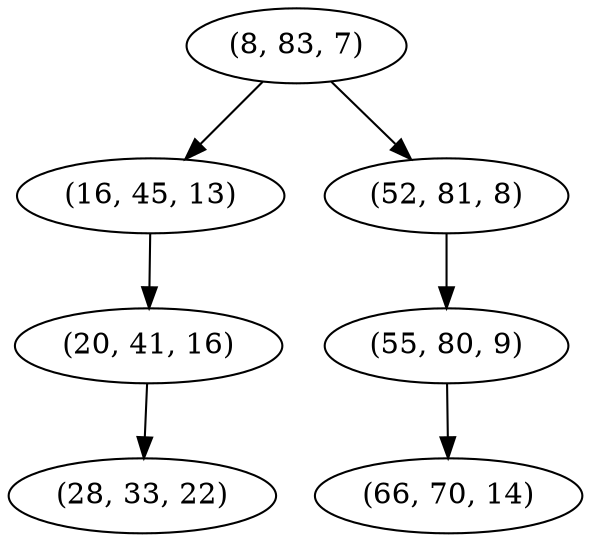 digraph tree {
    "(8, 83, 7)";
    "(16, 45, 13)";
    "(20, 41, 16)";
    "(28, 33, 22)";
    "(52, 81, 8)";
    "(55, 80, 9)";
    "(66, 70, 14)";
    "(8, 83, 7)" -> "(16, 45, 13)";
    "(8, 83, 7)" -> "(52, 81, 8)";
    "(16, 45, 13)" -> "(20, 41, 16)";
    "(20, 41, 16)" -> "(28, 33, 22)";
    "(52, 81, 8)" -> "(55, 80, 9)";
    "(55, 80, 9)" -> "(66, 70, 14)";
}
